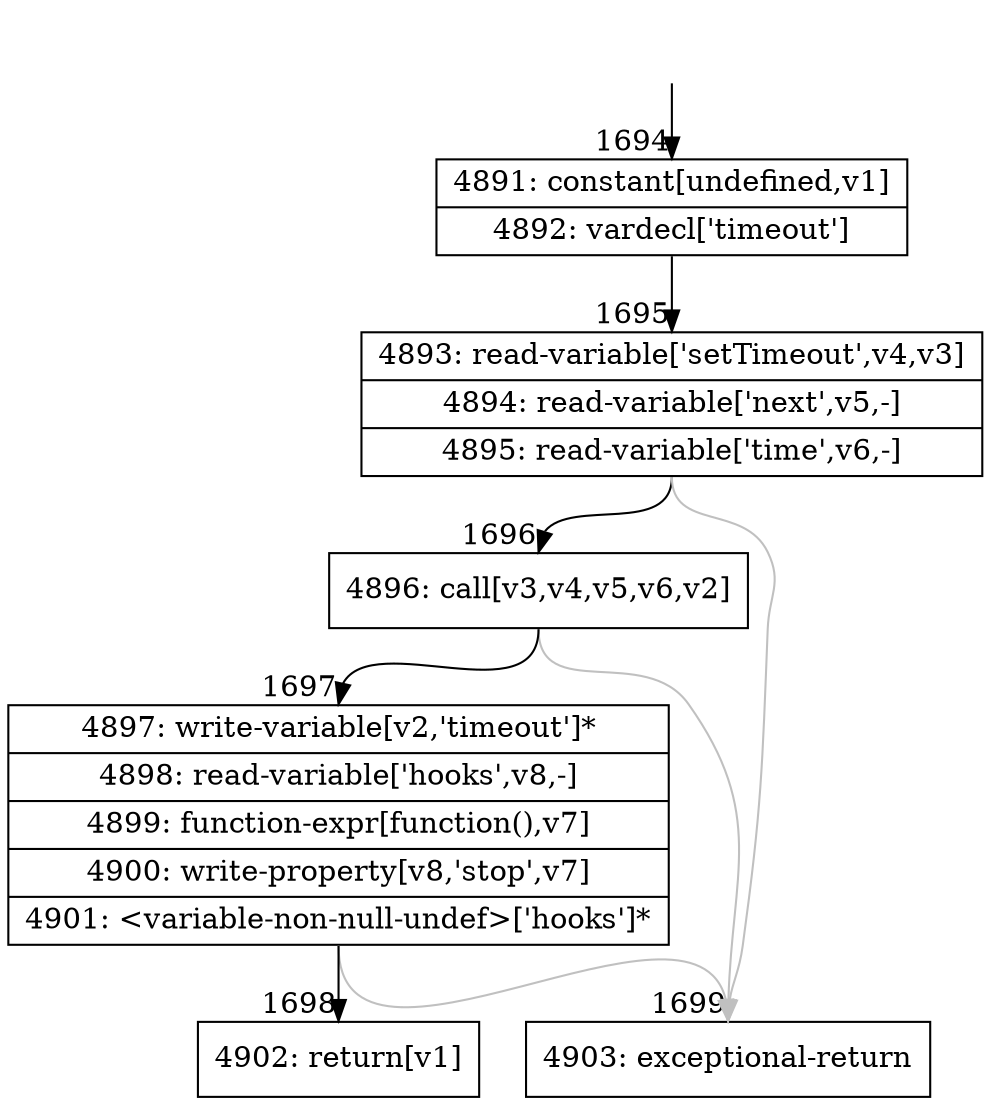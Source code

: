 digraph {
rankdir="TD"
BB_entry118[shape=none,label=""];
BB_entry118 -> BB1694 [tailport=s, headport=n, headlabel="    1694"]
BB1694 [shape=record label="{4891: constant[undefined,v1]|4892: vardecl['timeout']}" ] 
BB1694 -> BB1695 [tailport=s, headport=n, headlabel="      1695"]
BB1695 [shape=record label="{4893: read-variable['setTimeout',v4,v3]|4894: read-variable['next',v5,-]|4895: read-variable['time',v6,-]}" ] 
BB1695 -> BB1696 [tailport=s, headport=n, headlabel="      1696"]
BB1695 -> BB1699 [tailport=s, headport=n, color=gray, headlabel="      1699"]
BB1696 [shape=record label="{4896: call[v3,v4,v5,v6,v2]}" ] 
BB1696 -> BB1697 [tailport=s, headport=n, headlabel="      1697"]
BB1696 -> BB1699 [tailport=s, headport=n, color=gray]
BB1697 [shape=record label="{4897: write-variable[v2,'timeout']*|4898: read-variable['hooks',v8,-]|4899: function-expr[function(),v7]|4900: write-property[v8,'stop',v7]|4901: \<variable-non-null-undef\>['hooks']*}" ] 
BB1697 -> BB1698 [tailport=s, headport=n, headlabel="      1698"]
BB1697 -> BB1699 [tailport=s, headport=n, color=gray]
BB1698 [shape=record label="{4902: return[v1]}" ] 
BB1699 [shape=record label="{4903: exceptional-return}" ] 
}
